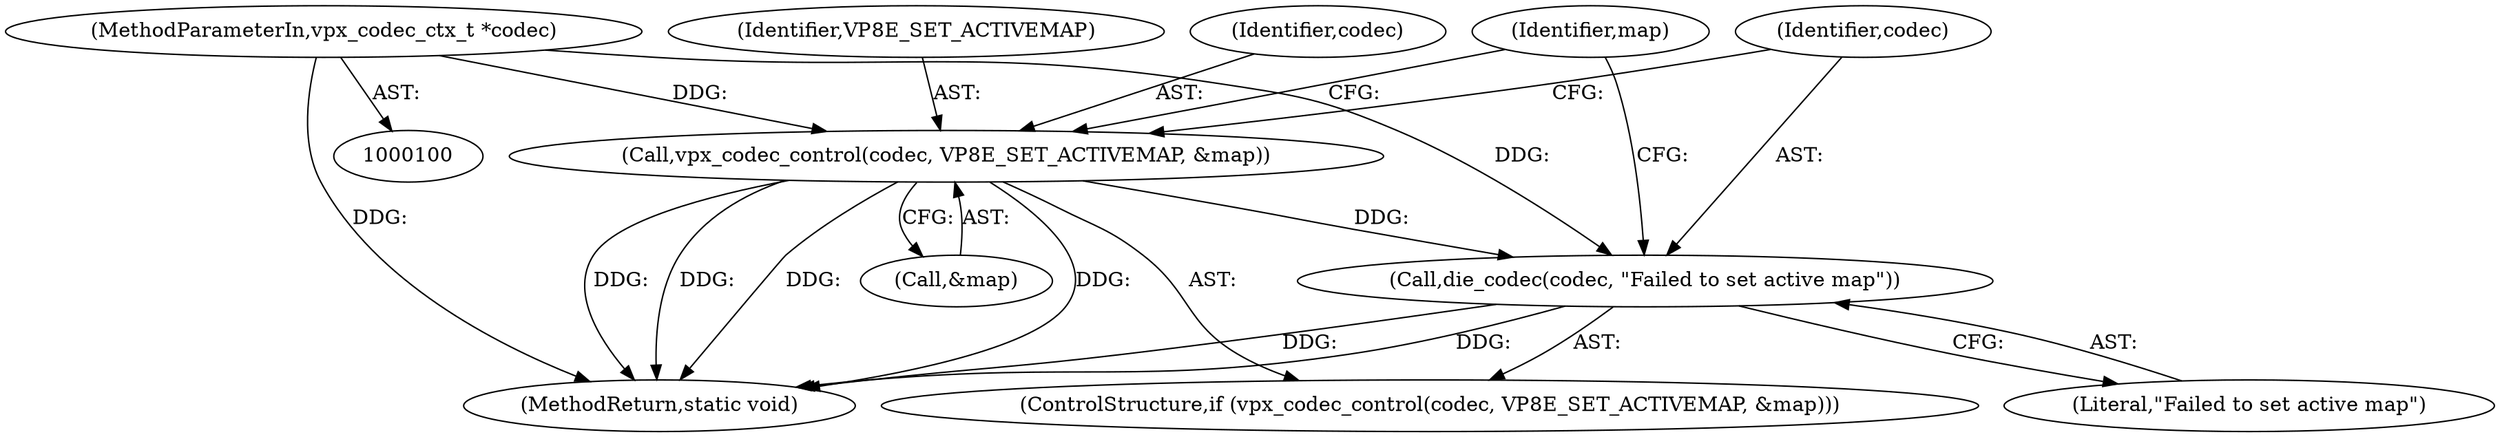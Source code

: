 digraph "0_Android_5a9753fca56f0eeb9f61e342b2fccffc364f9426_8@pointer" {
"1000169" [label="(Call,vpx_codec_control(codec, VP8E_SET_ACTIVEMAP, &map))"];
"1000102" [label="(MethodParameterIn,vpx_codec_ctx_t *codec)"];
"1000174" [label="(Call,die_codec(codec, \"Failed to set active map\"))"];
"1000181" [label="(MethodReturn,static void)"];
"1000102" [label="(MethodParameterIn,vpx_codec_ctx_t *codec)"];
"1000171" [label="(Identifier,VP8E_SET_ACTIVEMAP)"];
"1000176" [label="(Literal,\"Failed to set active map\")"];
"1000175" [label="(Identifier,codec)"];
"1000169" [label="(Call,vpx_codec_control(codec, VP8E_SET_ACTIVEMAP, &map))"];
"1000168" [label="(ControlStructure,if (vpx_codec_control(codec, VP8E_SET_ACTIVEMAP, &map)))"];
"1000174" [label="(Call,die_codec(codec, \"Failed to set active map\"))"];
"1000179" [label="(Identifier,map)"];
"1000170" [label="(Identifier,codec)"];
"1000172" [label="(Call,&map)"];
"1000169" -> "1000168"  [label="AST: "];
"1000169" -> "1000172"  [label="CFG: "];
"1000170" -> "1000169"  [label="AST: "];
"1000171" -> "1000169"  [label="AST: "];
"1000172" -> "1000169"  [label="AST: "];
"1000175" -> "1000169"  [label="CFG: "];
"1000179" -> "1000169"  [label="CFG: "];
"1000169" -> "1000181"  [label="DDG: "];
"1000169" -> "1000181"  [label="DDG: "];
"1000169" -> "1000181"  [label="DDG: "];
"1000169" -> "1000181"  [label="DDG: "];
"1000102" -> "1000169"  [label="DDG: "];
"1000169" -> "1000174"  [label="DDG: "];
"1000102" -> "1000100"  [label="AST: "];
"1000102" -> "1000181"  [label="DDG: "];
"1000102" -> "1000174"  [label="DDG: "];
"1000174" -> "1000168"  [label="AST: "];
"1000174" -> "1000176"  [label="CFG: "];
"1000175" -> "1000174"  [label="AST: "];
"1000176" -> "1000174"  [label="AST: "];
"1000179" -> "1000174"  [label="CFG: "];
"1000174" -> "1000181"  [label="DDG: "];
"1000174" -> "1000181"  [label="DDG: "];
}
